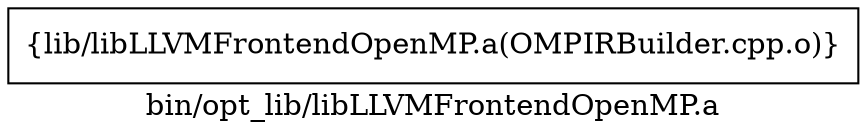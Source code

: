 digraph "bin/opt_lib/libLLVMFrontendOpenMP.a" {
	label="bin/opt_lib/libLLVMFrontendOpenMP.a";
	rankdir=LR;

	Node0x556ea26d5798 [shape=record,shape=box,group=0,label="{lib/libLLVMFrontendOpenMP.a(OMPIRBuilder.cpp.o)}"];
}
